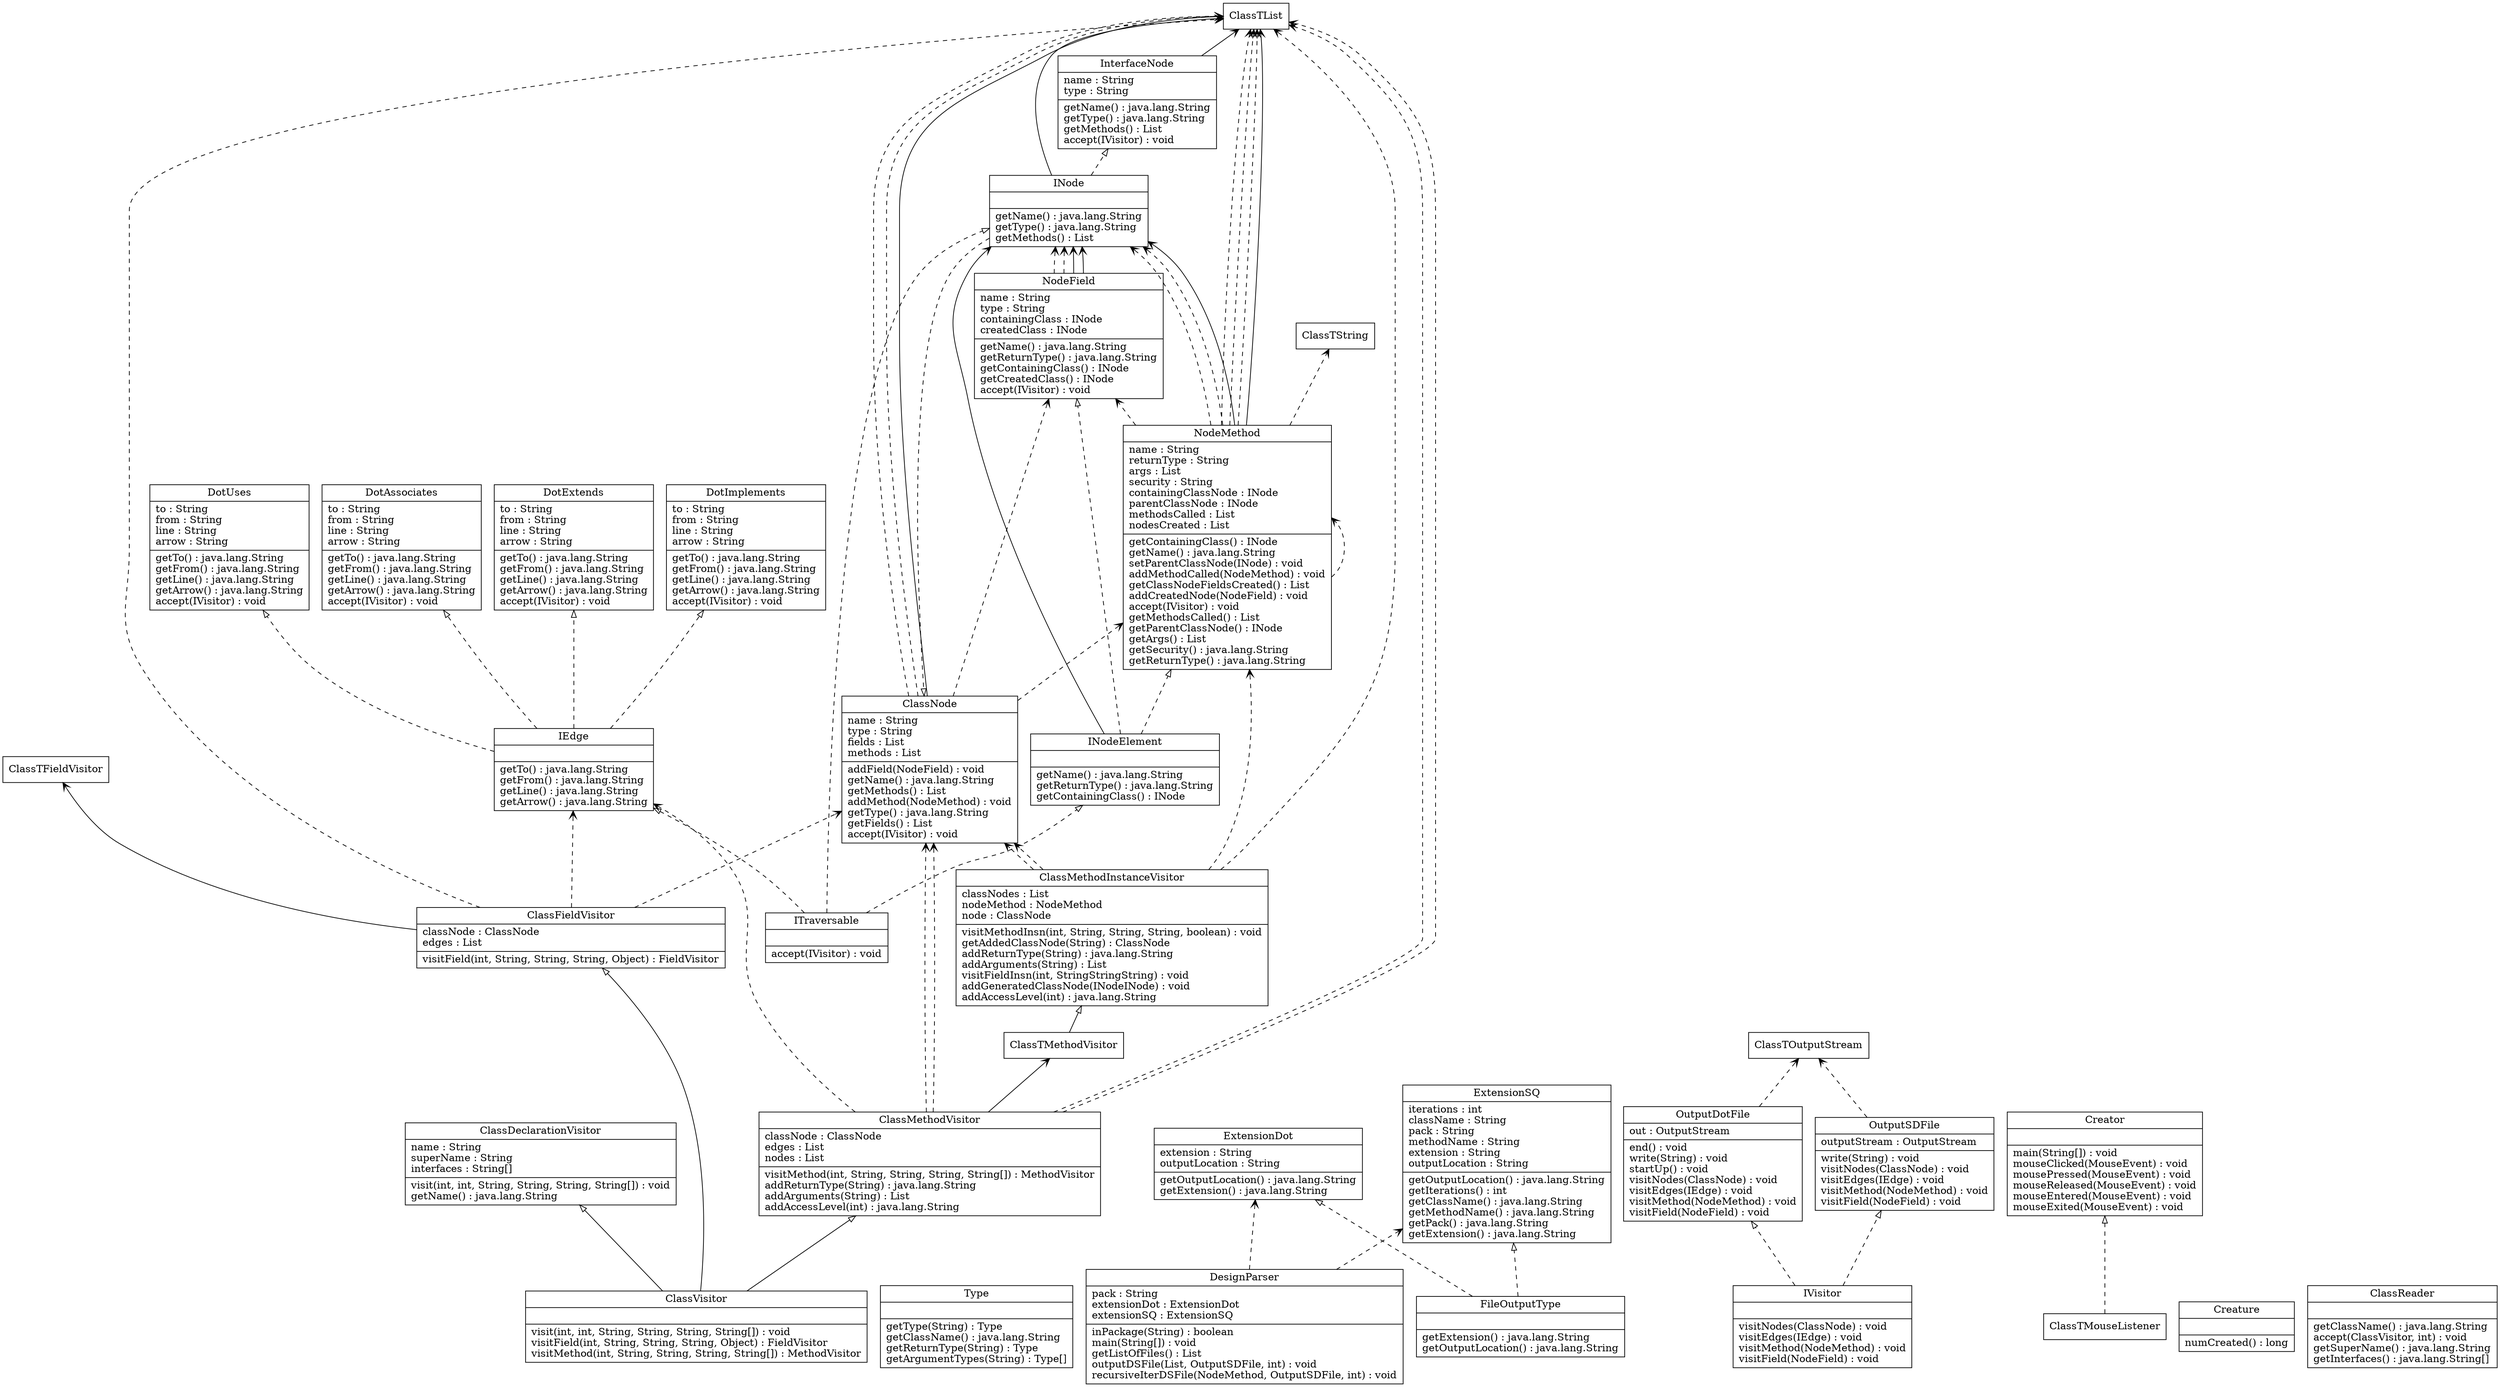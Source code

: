 digraph G {

fontname = "Bitstream Vera Sans"
fontsize = 8
rankdir=BT

node [shape = "record" ]
ClassTClassDeclarationVisitor [label = "{ClassDeclarationVisitor|name : String\lsuperName : String\linterfaces : String[]\l|visit(int, int, String, String, String, String[]) : void\lgetName() : java.lang.String\l}"]
node [shape = "record" ]
ClassTClassVisitor [label = "{ClassVisitor||visit(int, int, String, String, String, String[]) : void\lvisitField(int, String, String, String, Object) : FieldVisitor\lvisitMethod(int, String, String, String, String[]) : MethodVisitor\l}"]
node [shape = "record" ]
ClassTClassFieldVisitor [label = "{ClassFieldVisitor|classNode : ClassNode\ledges : List\l|visitField(int, String, String, String, Object) : FieldVisitor\l}"]
node [shape = "record" ]
ClassTType [label = "{Type||getType(String) : Type\lgetClassName() : java.lang.String\lgetReturnType(String) : Type\lgetArgumentTypes(String) : Type[]\l}"]
node [shape = "record" ]
ClassTClassNode [label = "{ClassNode||}"]
node [shape = "record" ]
ClassTClassNode [label = "{ClassNode|name : String\ltype : String\lfields : List\lmethods : List\l|addField(NodeField) : void\lgetName() : java.lang.String\lgetMethods() : List\laddMethod(NodeMethod) : void\lgetType() : java.lang.String\lgetFields() : List\laccept(IVisitor) : void\l}"]
node [shape = "record" ]
ClassTClassMethodInstanceVisitor [label = "{ClassMethodInstanceVisitor|classNodes : List\lnodeMethod : NodeMethod\lnode : ClassNode\l|visitMethodInsn(int, String, String, String, boolean) : void\lgetAddedClassNode(String) : ClassNode\laddReturnType(String) : java.lang.String\laddArguments(String) : List\lvisitFieldInsn(int, StringStringString) : void\laddGeneratedClassNode(INodeINode) : void\laddAccessLevel(int) : java.lang.String\l}"]
node [shape = "record" ]
ClassTDesignParser [label = "{DesignParser|pack : String\lextensionDot : ExtensionDot\lextensionSQ : ExtensionSQ\l|inPackage(String) : boolean\lmain(String[]) : void\lgetListOfFiles() : List\loutputDSFile(List, OutputSDFile, int) : void\lrecursiveIterDSFile(NodeMethod, OutputSDFile, int) : void\l}"]
node [shape = "record" ]
ClassTNodeMethod [label = "{NodeMethod||}"]
node [shape = "record" ]
ClassTNodeMethod [label = "{NodeMethod|name : String\lreturnType : String\largs : List\lsecurity : String\lcontainingClassNode : INode\lparentClassNode : INode\lmethodsCalled : List\lnodesCreated : List\l|getContainingClass() : INode\lgetName() : java.lang.String\lsetParentClassNode(INode) : void\laddMethodCalled(NodeMethod) : void\lgetClassNodeFieldsCreated() : List\laddCreatedNode(NodeField) : void\laccept(IVisitor) : void\lgetMethodsCalled() : List\lgetParentClassNode() : INode\lgetArgs() : List\lgetSecurity() : java.lang.String\lgetReturnType() : java.lang.String\l}"]
node [shape = "record" ]
ClassTINode [label = "{INode||getName() : java.lang.String\lgetType() : java.lang.String\lgetMethods() : List\l}"]
node [shape = "record" ]
ClassTNodeField [label = "{NodeField|name : String\ltype : String\lcontainingClass : INode\lcreatedClass : INode\l|getName() : java.lang.String\lgetReturnType() : java.lang.String\lgetContainingClass() : INode\lgetCreatedClass() : INode\laccept(IVisitor) : void\l}"]
node [shape = "record" ]
ClassTClassMethodVisitor [label = "{ClassMethodVisitor|classNode : ClassNode\ledges : List\lnodes : List\l|visitMethod(int, String, String, String, String[]) : MethodVisitor\laddReturnType(String) : java.lang.String\laddArguments(String) : List\laddAccessLevel(int) : java.lang.String\l}"]
node [shape = "record" ]
ClassTIVisitor [label = "{IVisitor||visitNodes(ClassNode) : void\lvisitEdges(IEdge) : void\lvisitMethod(NodeMethod) : void\lvisitField(NodeField) : void\l}"]
node [shape = "record" ]
ClassTCreator [label = "{Creator||main(String[]) : void\lmouseClicked(MouseEvent) : void\lmousePressed(MouseEvent) : void\lmouseReleased(MouseEvent) : void\lmouseEntered(MouseEvent) : void\lmouseExited(MouseEvent) : void\l}"]
node [shape = "record" ]
ClassTCreature [label = "{Creature||numCreated() : long\l}"]
node [shape = "record" ]
ClassTClassReader [label = "{ClassReader||getClassName() : java.lang.String\laccept(ClassVisitor, int) : void\lgetSuperName() : java.lang.String\lgetInterfaces() : java.lang.String[]\l}"]
node [shape = "record" ]
ClassTExtensionDot [label = "{ExtensionDot||}"]
node [shape = "record" ]
ClassTExtensionDot [label = "{ExtensionDot|extension : String\loutputLocation : String\l|getOutputLocation() : java.lang.String\lgetExtension() : java.lang.String\l}"]
node [shape = "record" ]
ClassTExtensionSQ [label = "{ExtensionSQ||}"]
node [shape = "record" ]
ClassTExtensionSQ [label = "{ExtensionSQ|iterations : int\lclassName : String\lpack : String\lmethodName : String\lextension : String\loutputLocation : String\l|getOutputLocation() : java.lang.String\lgetIterations() : int\lgetClassName() : java.lang.String\lgetMethodName() : java.lang.String\lgetPack() : java.lang.String\lgetExtension() : java.lang.String\l}"]
node [shape = "record" ]
ClassTITraversable [label = "{ITraversable||accept(IVisitor) : void\l}"]
node [shape = "record" ]
ClassTOutputDotFile [label = "{OutputDotFile|out : OutputStream\l|end() : void\lwrite(String) : void\lstartUp() : void\lvisitNodes(ClassNode) : void\lvisitEdges(IEdge) : void\lvisitMethod(NodeMethod) : void\lvisitField(NodeField) : void\l}"]
node [shape = "record" ]
ClassTDotAssociates [label = "{DotAssociates|to : String\lfrom : String\lline : String\larrow : String\l|getTo() : java.lang.String\lgetFrom() : java.lang.String\lgetLine() : java.lang.String\lgetArrow() : java.lang.String\laccept(IVisitor) : void\l}"]
node [shape = "record" ]
ClassTDotExtends [label = "{DotExtends|to : String\lfrom : String\lline : String\larrow : String\l|getTo() : java.lang.String\lgetFrom() : java.lang.String\lgetLine() : java.lang.String\lgetArrow() : java.lang.String\laccept(IVisitor) : void\l}"]
node [shape = "record" ]
ClassTDotImplements [label = "{DotImplements|to : String\lfrom : String\lline : String\larrow : String\l|getTo() : java.lang.String\lgetFrom() : java.lang.String\lgetLine() : java.lang.String\lgetArrow() : java.lang.String\laccept(IVisitor) : void\l}"]
node [shape = "record" ]
ClassTDotUses [label = "{DotUses|to : String\lfrom : String\lline : String\larrow : String\l|getTo() : java.lang.String\lgetFrom() : java.lang.String\lgetLine() : java.lang.String\lgetArrow() : java.lang.String\laccept(IVisitor) : void\l}"]
node [shape = "record" ]
ClassTFileOutputType [label = "{FileOutputType||getExtension() : java.lang.String\lgetOutputLocation() : java.lang.String\l}"]
node [shape = "record" ]
ClassTIEdge [label = "{IEdge||getTo() : java.lang.String\lgetFrom() : java.lang.String\lgetLine() : java.lang.String\lgetArrow() : java.lang.String\l}"]
node [shape = "record" ]
ClassTINodeElement [label = "{INodeElement||getName() : java.lang.String\lgetReturnType() : java.lang.String\lgetContainingClass() : INode\l}"]
node [shape = "record" ]
ClassTInterfaceNode [label = "{InterfaceNode|name : String\ltype : String\l|getName() : java.lang.String\lgetType() : java.lang.String\lgetMethods() : List\laccept(IVisitor) : void\l}"]
node [shape = "record" ]
ClassTOutputSDFile [label = "{OutputSDFile|outputStream : OutputStream\l|write(String) : void\lvisitNodes(ClassNode) : void\lvisitEdges(IEdge) : void\lvisitMethod(NodeMethod) : void\lvisitField(NodeField) : void\l}"]
edge [arrowhead = empty style = solid ]
ClassTClassVisitor -> ClassTClassDeclarationVisitor
edge [arrowhead = vee style = dashed ]
ClassTClassFieldVisitor -> ClassTClassNode
edge [arrowhead = vee style = dashed ]
ClassTClassFieldVisitor -> ClassTIEdge
edge [arrowhead = vee style = dashed ]
ClassTClassFieldVisitor -> ClassTList
edge [arrowhead = vee style = solid ]
ClassTClassFieldVisitor -> ClassTFieldVisitor
edge [arrowhead = empty style = solid ]
ClassTClassVisitor -> ClassTClassFieldVisitor
edge [arrowhead = vee style = dashed ]
ClassTClassMethodInstanceVisitor -> ClassTClassNode
edge [arrowhead = vee style = dashed ]
ClassTClassMethodInstanceVisitor -> ClassTList
edge [arrowhead = vee style = dashed ]
ClassTClassMethodInstanceVisitor -> ClassTNodeMethod
edge [arrowhead = vee style = dashed ]
ClassTClassMethodInstanceVisitor -> ClassTClassNode
edge [arrowhead = empty style = solid ]
ClassTMethodVisitor -> ClassTClassMethodInstanceVisitor
edge [arrowhead = vee style = dashed ]
ClassTClassMethodVisitor -> ClassTClassNode
edge [arrowhead = vee style = dashed ]
ClassTClassMethodVisitor -> ClassTIEdge
edge [arrowhead = vee style = dashed ]
ClassTClassMethodVisitor -> ClassTList
edge [arrowhead = vee style = dashed ]
ClassTClassMethodVisitor -> ClassTClassNode
edge [arrowhead = vee style = dashed ]
ClassTClassMethodVisitor -> ClassTList
edge [arrowhead = vee style = solid ]
ClassTClassMethodVisitor -> ClassTMethodVisitor
edge [arrowhead = empty style = solid ]
ClassTClassVisitor -> ClassTClassMethodVisitor
edge [arrowhead = vee style = dashed ]
ClassTClassNode -> ClassTNodeField
edge [arrowhead = vee style = dashed ]
ClassTClassNode -> ClassTList
edge [arrowhead = vee style = dashed ]
ClassTClassNode -> ClassTNodeMethod
edge [arrowhead = vee style = dashed ]
ClassTClassNode -> ClassTList
edge [arrowhead = vee style = solid ]
ClassTClassNode -> ClassTList
edge [arrowhead = empty style = dashed ]
ClassTINode -> ClassTClassNode
edge [arrowhead = empty style = dashed ]
ClassTMouseListener -> ClassTCreator
edge [arrowhead = vee style = dashed ]
ClassTDesignParser -> ClassTExtensionDot
edge [arrowhead = vee style = dashed ]
ClassTDesignParser -> ClassTExtensionSQ
edge [arrowhead = empty style = dashed ]
ClassTIEdge -> ClassTDotAssociates
edge [arrowhead = empty style = dashed ]
ClassTIEdge -> ClassTDotExtends
edge [arrowhead = empty style = dashed ]
ClassTIEdge -> ClassTDotImplements
edge [arrowhead = empty style = dashed ]
ClassTIEdge -> ClassTDotUses
edge [arrowhead = empty style = dashed ]
ClassTFileOutputType -> ClassTExtensionDot
edge [arrowhead = empty style = dashed ]
ClassTFileOutputType -> ClassTExtensionSQ
edge [arrowhead = empty style = dashed ]
ClassTITraversable -> ClassTIEdge
edge [arrowhead = vee style = solid ]
ClassTINode -> ClassTList
edge [arrowhead = empty style = dashed ]
ClassTITraversable -> ClassTINode
edge [arrowhead = vee style = solid ]
ClassTINodeElement -> ClassTINode
edge [arrowhead = empty style = dashed ]
ClassTITraversable -> ClassTINodeElement
edge [arrowhead = vee style = solid ]
ClassTInterfaceNode -> ClassTList
edge [arrowhead = empty style = dashed ]
ClassTINode -> ClassTInterfaceNode
edge [arrowhead = vee style = dashed ]
ClassTNodeField -> ClassTINode
edge [arrowhead = vee style = dashed ]
ClassTNodeField -> ClassTINode
edge [arrowhead = vee style = solid ]
ClassTNodeField -> ClassTINode
edge [arrowhead = vee style = solid ]
ClassTNodeField -> ClassTINode
edge [arrowhead = empty style = dashed ]
ClassTINodeElement -> ClassTNodeField
edge [arrowhead = vee style = dashed ]
ClassTNodeMethod -> ClassTString
edge [arrowhead = vee style = dashed ]
ClassTNodeMethod -> ClassTList
edge [arrowhead = vee style = dashed ]
ClassTNodeMethod -> ClassTINode
edge [arrowhead = vee style = dashed ]
ClassTNodeMethod -> ClassTINode
edge [arrowhead = vee style = dashed ]
ClassTNodeMethod -> ClassTNodeMethod
edge [arrowhead = vee style = dashed ]
ClassTNodeMethod -> ClassTList
edge [arrowhead = vee style = dashed ]
ClassTNodeMethod -> ClassTNodeField
edge [arrowhead = vee style = dashed ]
ClassTNodeMethod -> ClassTList
edge [arrowhead = vee style = solid ]
ClassTNodeMethod -> ClassTINode
edge [arrowhead = vee style = solid ]
ClassTNodeMethod -> ClassTList
edge [arrowhead = empty style = dashed ]
ClassTINodeElement -> ClassTNodeMethod
edge [arrowhead = vee style = dashed ]
ClassTOutputDotFile -> ClassTOutputStream
edge [arrowhead = empty style = dashed ]
ClassTIVisitor -> ClassTOutputDotFile
edge [arrowhead = vee style = dashed ]
ClassTOutputSDFile -> ClassTOutputStream
edge [arrowhead = empty style = dashed ]
ClassTIVisitor -> ClassTOutputSDFile
}
